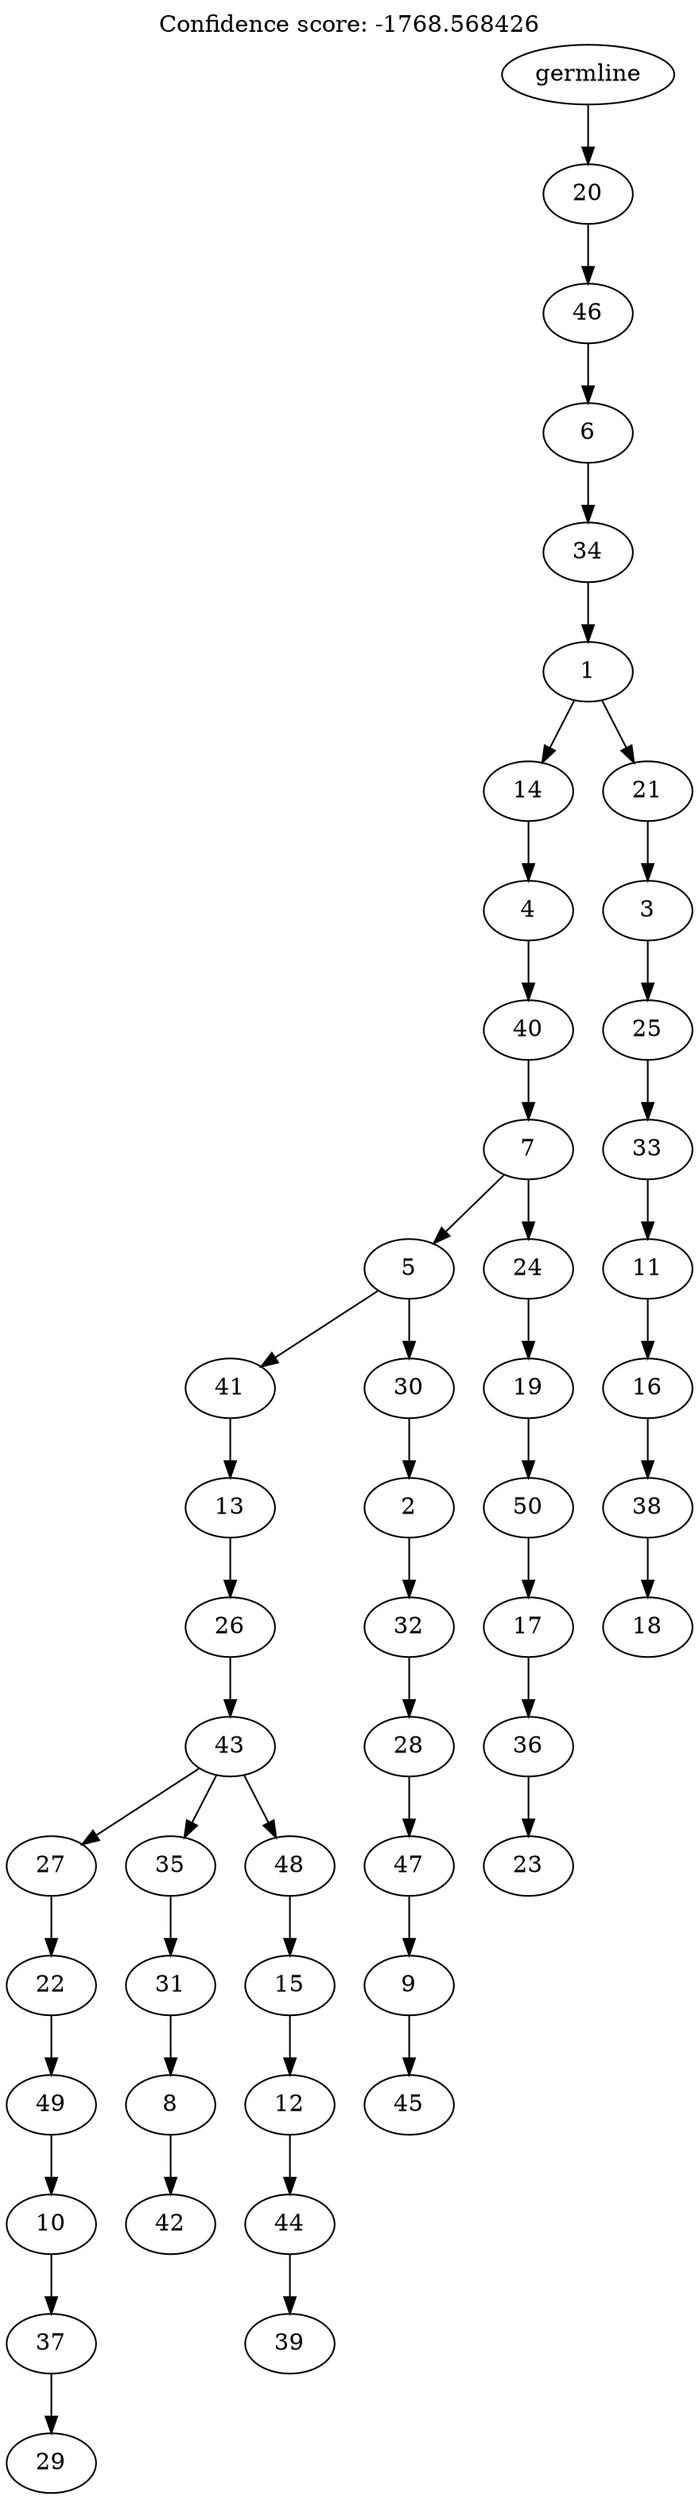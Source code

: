 digraph g {
	"49" -> "50";
	"50" [label="29"];
	"48" -> "49";
	"49" [label="37"];
	"47" -> "48";
	"48" [label="10"];
	"46" -> "47";
	"47" [label="49"];
	"45" -> "46";
	"46" [label="22"];
	"43" -> "44";
	"44" [label="42"];
	"42" -> "43";
	"43" [label="8"];
	"41" -> "42";
	"42" [label="31"];
	"39" -> "40";
	"40" [label="39"];
	"38" -> "39";
	"39" [label="44"];
	"37" -> "38";
	"38" [label="12"];
	"36" -> "37";
	"37" [label="15"];
	"35" -> "36";
	"36" [label="48"];
	"35" -> "41";
	"41" [label="35"];
	"35" -> "45";
	"45" [label="27"];
	"34" -> "35";
	"35" [label="43"];
	"33" -> "34";
	"34" [label="26"];
	"32" -> "33";
	"33" [label="13"];
	"30" -> "31";
	"31" [label="45"];
	"29" -> "30";
	"30" [label="9"];
	"28" -> "29";
	"29" [label="47"];
	"27" -> "28";
	"28" [label="28"];
	"26" -> "27";
	"27" [label="32"];
	"25" -> "26";
	"26" [label="2"];
	"24" -> "25";
	"25" [label="30"];
	"24" -> "32";
	"32" [label="41"];
	"22" -> "23";
	"23" [label="23"];
	"21" -> "22";
	"22" [label="36"];
	"20" -> "21";
	"21" [label="17"];
	"19" -> "20";
	"20" [label="50"];
	"18" -> "19";
	"19" [label="19"];
	"17" -> "18";
	"18" [label="24"];
	"17" -> "24";
	"24" [label="5"];
	"16" -> "17";
	"17" [label="7"];
	"15" -> "16";
	"16" [label="40"];
	"14" -> "15";
	"15" [label="4"];
	"12" -> "13";
	"13" [label="18"];
	"11" -> "12";
	"12" [label="38"];
	"10" -> "11";
	"11" [label="16"];
	"9" -> "10";
	"10" [label="11"];
	"8" -> "9";
	"9" [label="33"];
	"7" -> "8";
	"8" [label="25"];
	"6" -> "7";
	"7" [label="3"];
	"5" -> "6";
	"6" [label="21"];
	"5" -> "14";
	"14" [label="14"];
	"4" -> "5";
	"5" [label="1"];
	"3" -> "4";
	"4" [label="34"];
	"2" -> "3";
	"3" [label="6"];
	"1" -> "2";
	"2" [label="46"];
	"0" -> "1";
	"1" [label="20"];
	"0" [label="germline"];
	labelloc="t";
	label="Confidence score: -1768.568426";
}
